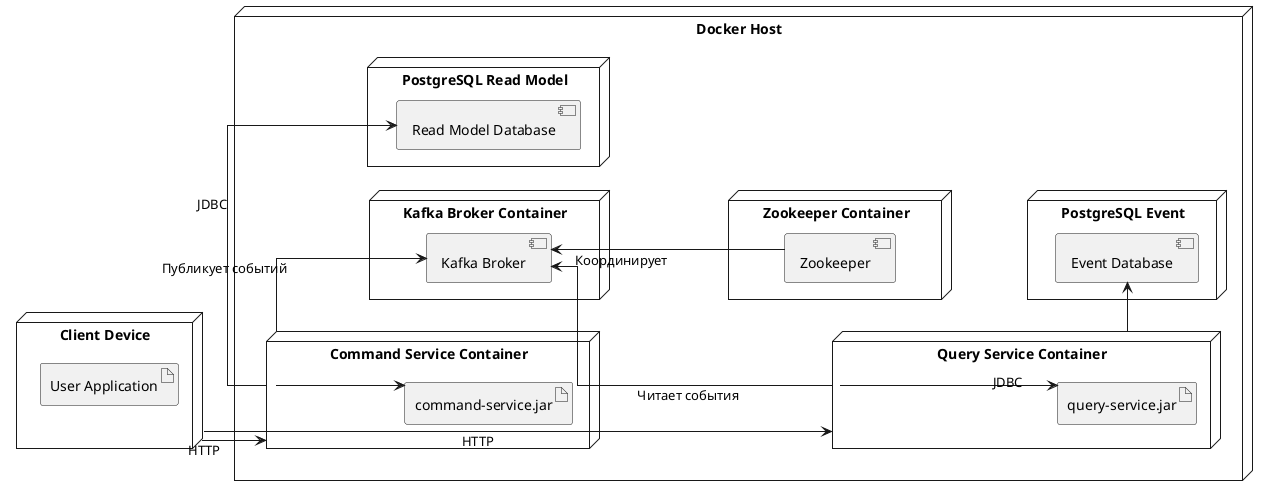 @startuml
skinparam linetype ortho
left to right direction

node "Docker Host" as host {
  node "Command Service Container" as commandServiceContainer {
    artifact "command-service.jar" as commandServiceJar
  }

  node "Query Service Container" as queryServiceContainer {
    artifact "query-service.jar" as queryServiceJar
  }

  node "Kafka Broker Container" as kafka {
    component "Kafka Broker" as kafkaComponent
  }

  node "Zookeeper Container" as zk {
    component "Zookeeper" as zookepComponent
  }

  node "PostgreSQL Read Model" as readModelDb {
    component "Read Model Database" as readModelDbComponent
  }

  node "PostgreSQL Event" as eventDb {
    component "Event Database" as eventDbComponent
  }
}

node "Client Device" as client {
  artifact "User Application" as userApp
}

' 1. Коммуникация пользователей с сервисами
client --> commandServiceContainer      : HTTP
client --> queryServiceContainer      : HTTP

' 2. Событийный поток через Kafka
commandServiceContainer --> kafkaComponent   : Публикует событий
kafkaComponent <-- queryServiceContainer   : Читает события
kafkaComponent <-- zookepComponent   : Координирует

' 3. Запуск артефактов
commandServiceContainer --> commandServiceJar
queryServiceContainer --> queryServiceJar

' 4. СУБД
commandServiceContainer --> readModelDbComponent       : JDBC
queryServiceContainer --> eventDbComponent       : JDBC

@enduml
